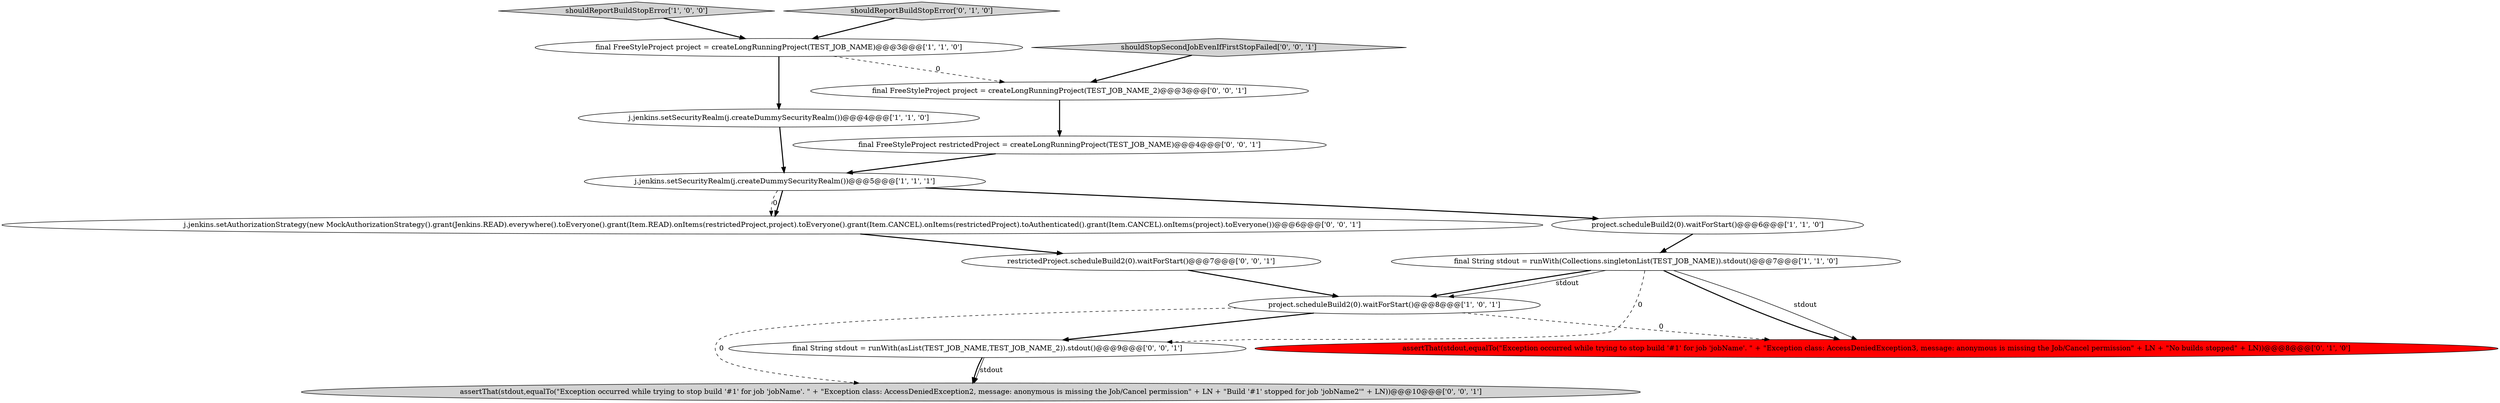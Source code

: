 digraph {
14 [style = filled, label = "final String stdout = runWith(asList(TEST_JOB_NAME,TEST_JOB_NAME_2)).stdout()@@@9@@@['0', '0', '1']", fillcolor = white, shape = ellipse image = "AAA0AAABBB3BBB"];
1 [style = filled, label = "final String stdout = runWith(Collections.singletonList(TEST_JOB_NAME)).stdout()@@@7@@@['1', '1', '0']", fillcolor = white, shape = ellipse image = "AAA0AAABBB1BBB"];
4 [style = filled, label = "project.scheduleBuild2(0).waitForStart()@@@8@@@['1', '0', '1']", fillcolor = white, shape = ellipse image = "AAA0AAABBB1BBB"];
12 [style = filled, label = "restrictedProject.scheduleBuild2(0).waitForStart()@@@7@@@['0', '0', '1']", fillcolor = white, shape = ellipse image = "AAA0AAABBB3BBB"];
2 [style = filled, label = "shouldReportBuildStopError['1', '0', '0']", fillcolor = lightgray, shape = diamond image = "AAA0AAABBB1BBB"];
0 [style = filled, label = "j.jenkins.setSecurityRealm(j.createDummySecurityRealm())@@@4@@@['1', '1', '0']", fillcolor = white, shape = ellipse image = "AAA0AAABBB1BBB"];
5 [style = filled, label = "j.jenkins.setSecurityRealm(j.createDummySecurityRealm())@@@5@@@['1', '1', '1']", fillcolor = white, shape = ellipse image = "AAA0AAABBB1BBB"];
8 [style = filled, label = "shouldReportBuildStopError['0', '1', '0']", fillcolor = lightgray, shape = diamond image = "AAA0AAABBB2BBB"];
11 [style = filled, label = "final FreeStyleProject project = createLongRunningProject(TEST_JOB_NAME_2)@@@3@@@['0', '0', '1']", fillcolor = white, shape = ellipse image = "AAA0AAABBB3BBB"];
15 [style = filled, label = "shouldStopSecondJobEvenIfFirstStopFailed['0', '0', '1']", fillcolor = lightgray, shape = diamond image = "AAA0AAABBB3BBB"];
9 [style = filled, label = "final FreeStyleProject restrictedProject = createLongRunningProject(TEST_JOB_NAME)@@@4@@@['0', '0', '1']", fillcolor = white, shape = ellipse image = "AAA0AAABBB3BBB"];
3 [style = filled, label = "final FreeStyleProject project = createLongRunningProject(TEST_JOB_NAME)@@@3@@@['1', '1', '0']", fillcolor = white, shape = ellipse image = "AAA0AAABBB1BBB"];
6 [style = filled, label = "project.scheduleBuild2(0).waitForStart()@@@6@@@['1', '1', '0']", fillcolor = white, shape = ellipse image = "AAA0AAABBB1BBB"];
10 [style = filled, label = "assertThat(stdout,equalTo(\"Exception occurred while trying to stop build '#1' for job 'jobName'. \" + \"Exception class: AccessDeniedException2, message: anonymous is missing the Job/Cancel permission\" + LN + \"Build '#1' stopped for job 'jobName2'\" + LN))@@@10@@@['0', '0', '1']", fillcolor = lightgray, shape = ellipse image = "AAA0AAABBB3BBB"];
13 [style = filled, label = "j.jenkins.setAuthorizationStrategy(new MockAuthorizationStrategy().grant(Jenkins.READ).everywhere().toEveryone().grant(Item.READ).onItems(restrictedProject,project).toEveryone().grant(Item.CANCEL).onItems(restrictedProject).toAuthenticated().grant(Item.CANCEL).onItems(project).toEveryone())@@@6@@@['0', '0', '1']", fillcolor = white, shape = ellipse image = "AAA0AAABBB3BBB"];
7 [style = filled, label = "assertThat(stdout,equalTo(\"Exception occurred while trying to stop build '#1' for job 'jobName'. \" + \"Exception class: AccessDeniedException3, message: anonymous is missing the Job/Cancel permission\" + LN + \"No builds stopped\" + LN))@@@8@@@['0', '1', '0']", fillcolor = red, shape = ellipse image = "AAA1AAABBB2BBB"];
5->13 [style = dashed, label="0"];
1->4 [style = bold, label=""];
4->14 [style = bold, label=""];
1->14 [style = dashed, label="0"];
2->3 [style = bold, label=""];
8->3 [style = bold, label=""];
14->10 [style = bold, label=""];
11->9 [style = bold, label=""];
1->7 [style = bold, label=""];
3->0 [style = bold, label=""];
1->4 [style = solid, label="stdout"];
6->1 [style = bold, label=""];
13->12 [style = bold, label=""];
5->6 [style = bold, label=""];
15->11 [style = bold, label=""];
12->4 [style = bold, label=""];
4->7 [style = dashed, label="0"];
5->13 [style = bold, label=""];
9->5 [style = bold, label=""];
1->7 [style = solid, label="stdout"];
4->10 [style = dashed, label="0"];
14->10 [style = solid, label="stdout"];
3->11 [style = dashed, label="0"];
0->5 [style = bold, label=""];
}
